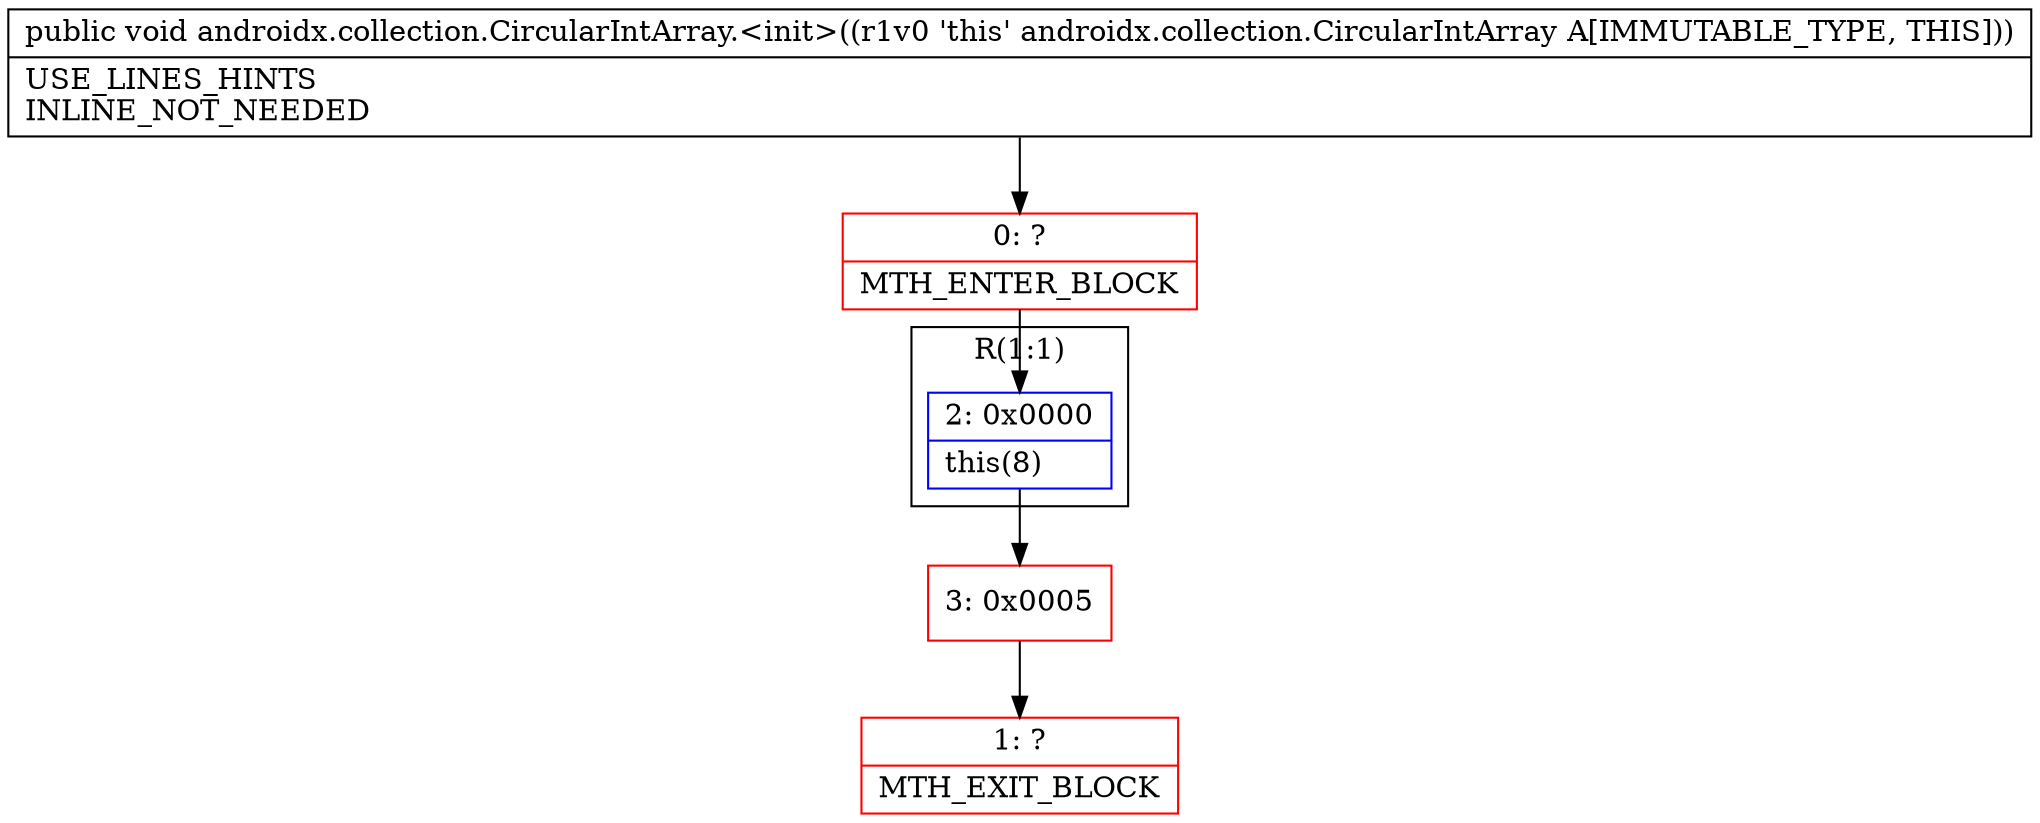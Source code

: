 digraph "CFG forandroidx.collection.CircularIntArray.\<init\>()V" {
subgraph cluster_Region_517215989 {
label = "R(1:1)";
node [shape=record,color=blue];
Node_2 [shape=record,label="{2\:\ 0x0000|this(8)\l}"];
}
Node_0 [shape=record,color=red,label="{0\:\ ?|MTH_ENTER_BLOCK\l}"];
Node_3 [shape=record,color=red,label="{3\:\ 0x0005}"];
Node_1 [shape=record,color=red,label="{1\:\ ?|MTH_EXIT_BLOCK\l}"];
MethodNode[shape=record,label="{public void androidx.collection.CircularIntArray.\<init\>((r1v0 'this' androidx.collection.CircularIntArray A[IMMUTABLE_TYPE, THIS]))  | USE_LINES_HINTS\lINLINE_NOT_NEEDED\l}"];
MethodNode -> Node_0;Node_2 -> Node_3;
Node_0 -> Node_2;
Node_3 -> Node_1;
}

